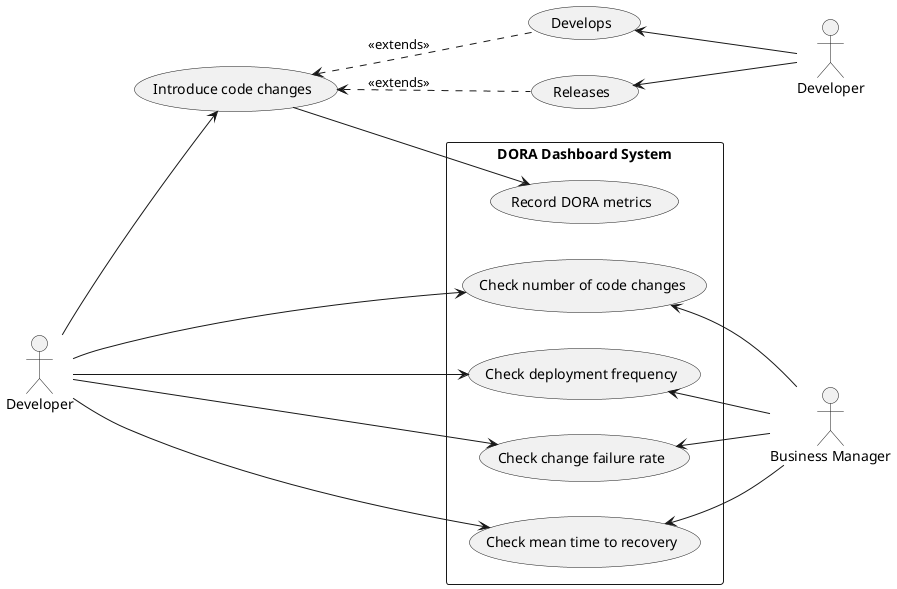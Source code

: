 @startuml
'https://plantuml.com/use-case-diagram

:Developer: as Dev
:Business Manager: as DM
:Developer: as Dev2

rectangle "DORA Dashboard System" {
    left to right direction

    (Check number of code changes) as (checks-changes)
    Dev --> (checks-changes)
    (checks-changes) <-- DM

    (Check deployment frequency) as (checks-deploys)
    Dev --> (checks-deploys)
    (checks-deploys) <-- DM

    (Check change failure rate) as (checks-failures)
    Dev --> (checks-failures)
    (checks-failures) <-- DM

    (Check mean time to recovery) as (checks-recovery-time)
    Dev --> (checks-recovery-time)
    (checks-recovery-time) <-- DM

    (Record DORA metrics) as (record)
}

together {
    (Introduce code changes) as (make-changes)
    Dev --> (make-changes)

    (Develops) <-- Dev2
    (Releases) <-- Dev2

    (make-changes) <.. (Develops) : <<extends>>
    (make-changes) <.. (Releases) : <<extends>>

    (make-changes) --> (record)
}
@enduml